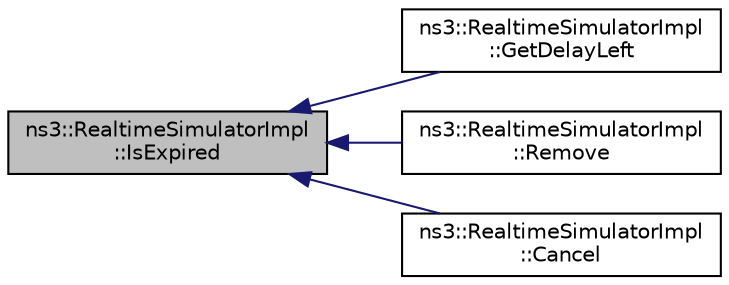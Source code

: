 digraph "ns3::RealtimeSimulatorImpl::IsExpired"
{
  edge [fontname="Helvetica",fontsize="10",labelfontname="Helvetica",labelfontsize="10"];
  node [fontname="Helvetica",fontsize="10",shape=record];
  rankdir="LR";
  Node1 [label="ns3::RealtimeSimulatorImpl\l::IsExpired",height=0.2,width=0.4,color="black", fillcolor="grey75", style="filled", fontcolor="black"];
  Node1 -> Node2 [dir="back",color="midnightblue",fontsize="10",style="solid"];
  Node2 [label="ns3::RealtimeSimulatorImpl\l::GetDelayLeft",height=0.2,width=0.4,color="black", fillcolor="white", style="filled",URL="$da/d73/classns3_1_1RealtimeSimulatorImpl.html#a7d188ec183406882b3633591906e199f"];
  Node1 -> Node3 [dir="back",color="midnightblue",fontsize="10",style="solid"];
  Node3 [label="ns3::RealtimeSimulatorImpl\l::Remove",height=0.2,width=0.4,color="black", fillcolor="white", style="filled",URL="$da/d73/classns3_1_1RealtimeSimulatorImpl.html#a4f28a6a5549bd4aebd5b5d957789c04f"];
  Node1 -> Node4 [dir="back",color="midnightblue",fontsize="10",style="solid"];
  Node4 [label="ns3::RealtimeSimulatorImpl\l::Cancel",height=0.2,width=0.4,color="black", fillcolor="white", style="filled",URL="$da/d73/classns3_1_1RealtimeSimulatorImpl.html#a4cdb32e2c3172bcc68b895664cead954"];
}
